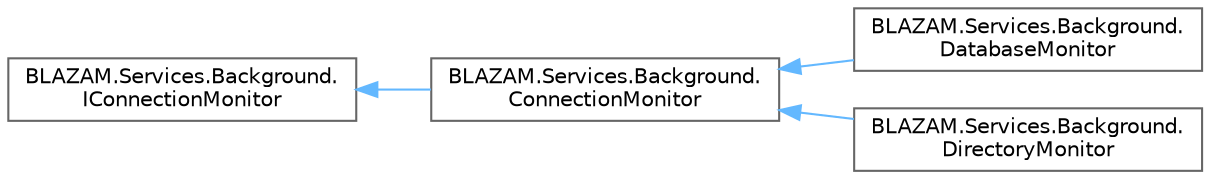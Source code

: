 digraph "Graphical Class Hierarchy"
{
 // LATEX_PDF_SIZE
  bgcolor="transparent";
  edge [fontname=Helvetica,fontsize=10,labelfontname=Helvetica,labelfontsize=10];
  node [fontname=Helvetica,fontsize=10,shape=box,height=0.2,width=0.4];
  rankdir="LR";
  Node0 [id="Node000000",label="BLAZAM.Services.Background.\lIConnectionMonitor",height=0.2,width=0.4,color="grey40", fillcolor="white", style="filled",URL="$interface_b_l_a_z_a_m_1_1_services_1_1_background_1_1_i_connection_monitor.html",tooltip=" "];
  Node0 -> Node1 [id="edge45_Node000000_Node000001",dir="back",color="steelblue1",style="solid",tooltip=" "];
  Node1 [id="Node000001",label="BLAZAM.Services.Background.\lConnectionMonitor",height=0.2,width=0.4,color="grey40", fillcolor="white", style="filled",URL="$class_b_l_a_z_a_m_1_1_services_1_1_background_1_1_connection_monitor.html",tooltip=" "];
  Node1 -> Node2 [id="edge46_Node000001_Node000002",dir="back",color="steelblue1",style="solid",tooltip=" "];
  Node2 [id="Node000002",label="BLAZAM.Services.Background.\lDatabaseMonitor",height=0.2,width=0.4,color="grey40", fillcolor="white", style="filled",URL="$class_b_l_a_z_a_m_1_1_services_1_1_background_1_1_database_monitor.html",tooltip=" "];
  Node1 -> Node3 [id="edge47_Node000001_Node000003",dir="back",color="steelblue1",style="solid",tooltip=" "];
  Node3 [id="Node000003",label="BLAZAM.Services.Background.\lDirectoryMonitor",height=0.2,width=0.4,color="grey40", fillcolor="white", style="filled",URL="$class_b_l_a_z_a_m_1_1_services_1_1_background_1_1_directory_monitor.html",tooltip=" "];
}
